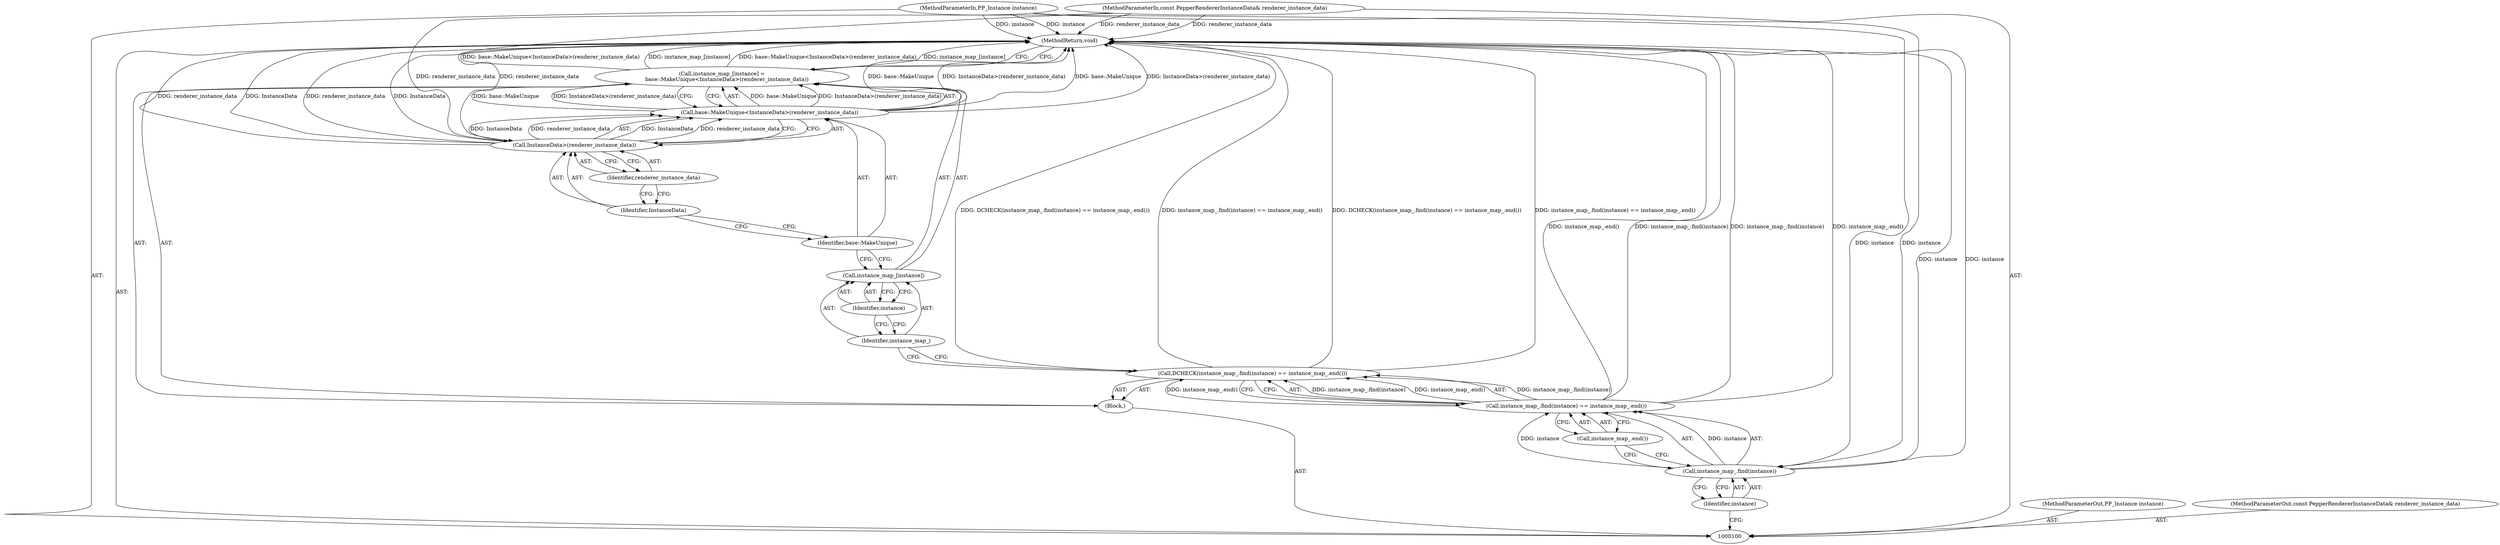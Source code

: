 digraph "1_Chrome_66b99f3fe60dce77f079cc9c07164f6a34dbea37" {
"1000118" [label="(MethodReturn,void)"];
"1000101" [label="(MethodParameterIn,PP_Instance instance)"];
"1000160" [label="(MethodParameterOut,PP_Instance instance)"];
"1000102" [label="(MethodParameterIn,const PepperRendererInstanceData& renderer_instance_data)"];
"1000161" [label="(MethodParameterOut,const PepperRendererInstanceData& renderer_instance_data)"];
"1000103" [label="(Block,)"];
"1000104" [label="(Call,DCHECK(instance_map_.find(instance) == instance_map_.end()))"];
"1000107" [label="(Identifier,instance)"];
"1000108" [label="(Call,instance_map_.end())"];
"1000105" [label="(Call,instance_map_.find(instance) == instance_map_.end())"];
"1000106" [label="(Call,instance_map_.find(instance))"];
"1000112" [label="(Identifier,instance)"];
"1000109" [label="(Call,instance_map_[instance] =\n      base::MakeUnique<InstanceData>(renderer_instance_data))"];
"1000110" [label="(Call,instance_map_[instance])"];
"1000111" [label="(Identifier,instance_map_)"];
"1000115" [label="(Call,InstanceData>(renderer_instance_data))"];
"1000116" [label="(Identifier,InstanceData)"];
"1000117" [label="(Identifier,renderer_instance_data)"];
"1000113" [label="(Call,base::MakeUnique<InstanceData>(renderer_instance_data))"];
"1000114" [label="(Identifier,base::MakeUnique)"];
"1000118" -> "1000100"  [label="AST: "];
"1000118" -> "1000109"  [label="CFG: "];
"1000115" -> "1000118"  [label="DDG: renderer_instance_data"];
"1000115" -> "1000118"  [label="DDG: InstanceData"];
"1000105" -> "1000118"  [label="DDG: instance_map_.end()"];
"1000105" -> "1000118"  [label="DDG: instance_map_.find(instance)"];
"1000106" -> "1000118"  [label="DDG: instance"];
"1000104" -> "1000118"  [label="DDG: DCHECK(instance_map_.find(instance) == instance_map_.end())"];
"1000104" -> "1000118"  [label="DDG: instance_map_.find(instance) == instance_map_.end()"];
"1000113" -> "1000118"  [label="DDG: base::MakeUnique"];
"1000113" -> "1000118"  [label="DDG: InstanceData>(renderer_instance_data)"];
"1000102" -> "1000118"  [label="DDG: renderer_instance_data"];
"1000109" -> "1000118"  [label="DDG: base::MakeUnique<InstanceData>(renderer_instance_data)"];
"1000109" -> "1000118"  [label="DDG: instance_map_[instance]"];
"1000101" -> "1000118"  [label="DDG: instance"];
"1000101" -> "1000100"  [label="AST: "];
"1000101" -> "1000118"  [label="DDG: instance"];
"1000101" -> "1000106"  [label="DDG: instance"];
"1000160" -> "1000100"  [label="AST: "];
"1000102" -> "1000100"  [label="AST: "];
"1000102" -> "1000118"  [label="DDG: renderer_instance_data"];
"1000102" -> "1000115"  [label="DDG: renderer_instance_data"];
"1000161" -> "1000100"  [label="AST: "];
"1000103" -> "1000100"  [label="AST: "];
"1000104" -> "1000103"  [label="AST: "];
"1000109" -> "1000103"  [label="AST: "];
"1000104" -> "1000103"  [label="AST: "];
"1000104" -> "1000105"  [label="CFG: "];
"1000105" -> "1000104"  [label="AST: "];
"1000111" -> "1000104"  [label="CFG: "];
"1000104" -> "1000118"  [label="DDG: DCHECK(instance_map_.find(instance) == instance_map_.end())"];
"1000104" -> "1000118"  [label="DDG: instance_map_.find(instance) == instance_map_.end()"];
"1000105" -> "1000104"  [label="DDG: instance_map_.find(instance)"];
"1000105" -> "1000104"  [label="DDG: instance_map_.end()"];
"1000107" -> "1000106"  [label="AST: "];
"1000107" -> "1000100"  [label="CFG: "];
"1000106" -> "1000107"  [label="CFG: "];
"1000108" -> "1000105"  [label="AST: "];
"1000108" -> "1000106"  [label="CFG: "];
"1000105" -> "1000108"  [label="CFG: "];
"1000105" -> "1000104"  [label="AST: "];
"1000105" -> "1000108"  [label="CFG: "];
"1000106" -> "1000105"  [label="AST: "];
"1000108" -> "1000105"  [label="AST: "];
"1000104" -> "1000105"  [label="CFG: "];
"1000105" -> "1000118"  [label="DDG: instance_map_.end()"];
"1000105" -> "1000118"  [label="DDG: instance_map_.find(instance)"];
"1000105" -> "1000104"  [label="DDG: instance_map_.find(instance)"];
"1000105" -> "1000104"  [label="DDG: instance_map_.end()"];
"1000106" -> "1000105"  [label="DDG: instance"];
"1000106" -> "1000105"  [label="AST: "];
"1000106" -> "1000107"  [label="CFG: "];
"1000107" -> "1000106"  [label="AST: "];
"1000108" -> "1000106"  [label="CFG: "];
"1000106" -> "1000118"  [label="DDG: instance"];
"1000106" -> "1000105"  [label="DDG: instance"];
"1000101" -> "1000106"  [label="DDG: instance"];
"1000112" -> "1000110"  [label="AST: "];
"1000112" -> "1000111"  [label="CFG: "];
"1000110" -> "1000112"  [label="CFG: "];
"1000109" -> "1000103"  [label="AST: "];
"1000109" -> "1000113"  [label="CFG: "];
"1000110" -> "1000109"  [label="AST: "];
"1000113" -> "1000109"  [label="AST: "];
"1000118" -> "1000109"  [label="CFG: "];
"1000109" -> "1000118"  [label="DDG: base::MakeUnique<InstanceData>(renderer_instance_data)"];
"1000109" -> "1000118"  [label="DDG: instance_map_[instance]"];
"1000113" -> "1000109"  [label="DDG: base::MakeUnique"];
"1000113" -> "1000109"  [label="DDG: InstanceData>(renderer_instance_data)"];
"1000110" -> "1000109"  [label="AST: "];
"1000110" -> "1000112"  [label="CFG: "];
"1000111" -> "1000110"  [label="AST: "];
"1000112" -> "1000110"  [label="AST: "];
"1000114" -> "1000110"  [label="CFG: "];
"1000111" -> "1000110"  [label="AST: "];
"1000111" -> "1000104"  [label="CFG: "];
"1000112" -> "1000111"  [label="CFG: "];
"1000115" -> "1000113"  [label="AST: "];
"1000115" -> "1000117"  [label="CFG: "];
"1000116" -> "1000115"  [label="AST: "];
"1000117" -> "1000115"  [label="AST: "];
"1000113" -> "1000115"  [label="CFG: "];
"1000115" -> "1000118"  [label="DDG: renderer_instance_data"];
"1000115" -> "1000118"  [label="DDG: InstanceData"];
"1000115" -> "1000113"  [label="DDG: InstanceData"];
"1000115" -> "1000113"  [label="DDG: renderer_instance_data"];
"1000102" -> "1000115"  [label="DDG: renderer_instance_data"];
"1000116" -> "1000115"  [label="AST: "];
"1000116" -> "1000114"  [label="CFG: "];
"1000117" -> "1000116"  [label="CFG: "];
"1000117" -> "1000115"  [label="AST: "];
"1000117" -> "1000116"  [label="CFG: "];
"1000115" -> "1000117"  [label="CFG: "];
"1000113" -> "1000109"  [label="AST: "];
"1000113" -> "1000115"  [label="CFG: "];
"1000114" -> "1000113"  [label="AST: "];
"1000115" -> "1000113"  [label="AST: "];
"1000109" -> "1000113"  [label="CFG: "];
"1000113" -> "1000118"  [label="DDG: base::MakeUnique"];
"1000113" -> "1000118"  [label="DDG: InstanceData>(renderer_instance_data)"];
"1000113" -> "1000109"  [label="DDG: base::MakeUnique"];
"1000113" -> "1000109"  [label="DDG: InstanceData>(renderer_instance_data)"];
"1000115" -> "1000113"  [label="DDG: InstanceData"];
"1000115" -> "1000113"  [label="DDG: renderer_instance_data"];
"1000114" -> "1000113"  [label="AST: "];
"1000114" -> "1000110"  [label="CFG: "];
"1000116" -> "1000114"  [label="CFG: "];
}
